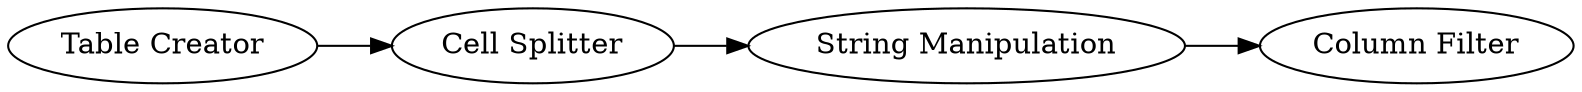 digraph {
	2 -> 3
	3 -> 4
	1 -> 2
	1 [label="Table Creator"]
	4 [label="Column Filter"]
	3 [label="String Manipulation"]
	2 [label="Cell Splitter"]
	rankdir=LR
}
